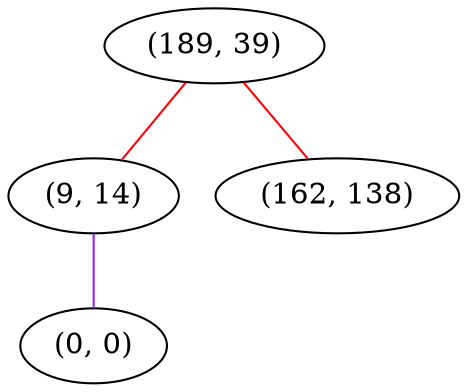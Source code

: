 graph "" {
"(189, 39)";
"(9, 14)";
"(0, 0)";
"(162, 138)";
"(189, 39)" -- "(9, 14)"  [color=red, key=0, weight=1];
"(189, 39)" -- "(162, 138)"  [color=red, key=0, weight=1];
"(9, 14)" -- "(0, 0)"  [color=purple, key=0, weight=4];
}
